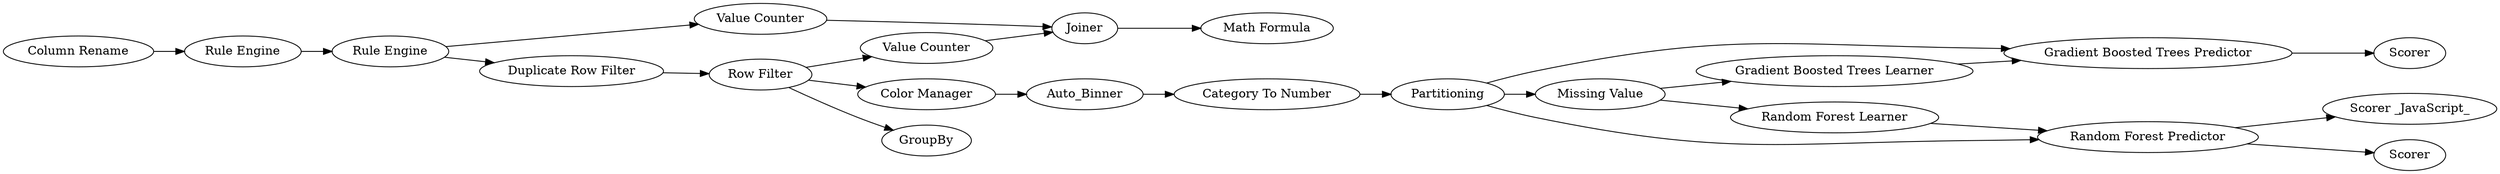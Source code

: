 digraph {
	21 -> 23
	14 -> 17
	23 -> 24
	15 -> 21
	25 -> 22
	27 -> 28
	22 -> 23
	6 -> 16
	25 -> 2
	12 -> 5
	4 -> 11
	26 -> 27
	11 -> 12
	9 -> 19
	2 -> 15
	6 -> 26
	15 -> 4
	16 -> 9
	5 -> 9
	15 -> 20
	5 -> 27
	5 -> 6
	17 -> 25
	9 -> 10
	27 [label="Gradient Boosted Trees Predictor"]
	9 [label="Random Forest Predictor"]
	26 [label="Gradient Boosted Trees Learner"]
	21 [label="Value Counter"]
	17 [label="Rule Engine"]
	19 [label="Scorer _JavaScript_"]
	24 [label="Math Formula"]
	6 [label="Missing Value"]
	15 [label="Row Filter"]
	25 [label="Rule Engine"]
	12 [label="Category To Number"]
	10 [label=Scorer]
	16 [label="Random Forest Learner"]
	22 [label="Value Counter"]
	28 [label=Scorer]
	11 [label=Auto_Binner]
	4 [label="Color Manager"]
	23 [label=Joiner]
	14 [label="Column Rename"]
	5 [label=Partitioning]
	20 [label=GroupBy]
	2 [label="Duplicate Row Filter"]
	rankdir=LR
}
